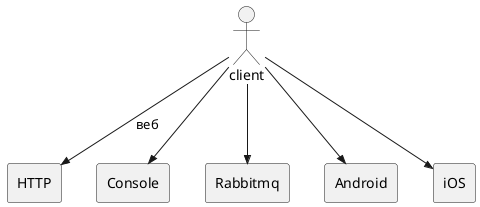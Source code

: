 @startuml

actor client

rectangle HTTP
rectangle Console
rectangle Rabbitmq
rectangle Android
rectangle iOS

client  -->> HTTP : веб
client -->> Console
client -->> Rabbitmq
client -->> Android
client -->> iOS


@enduml